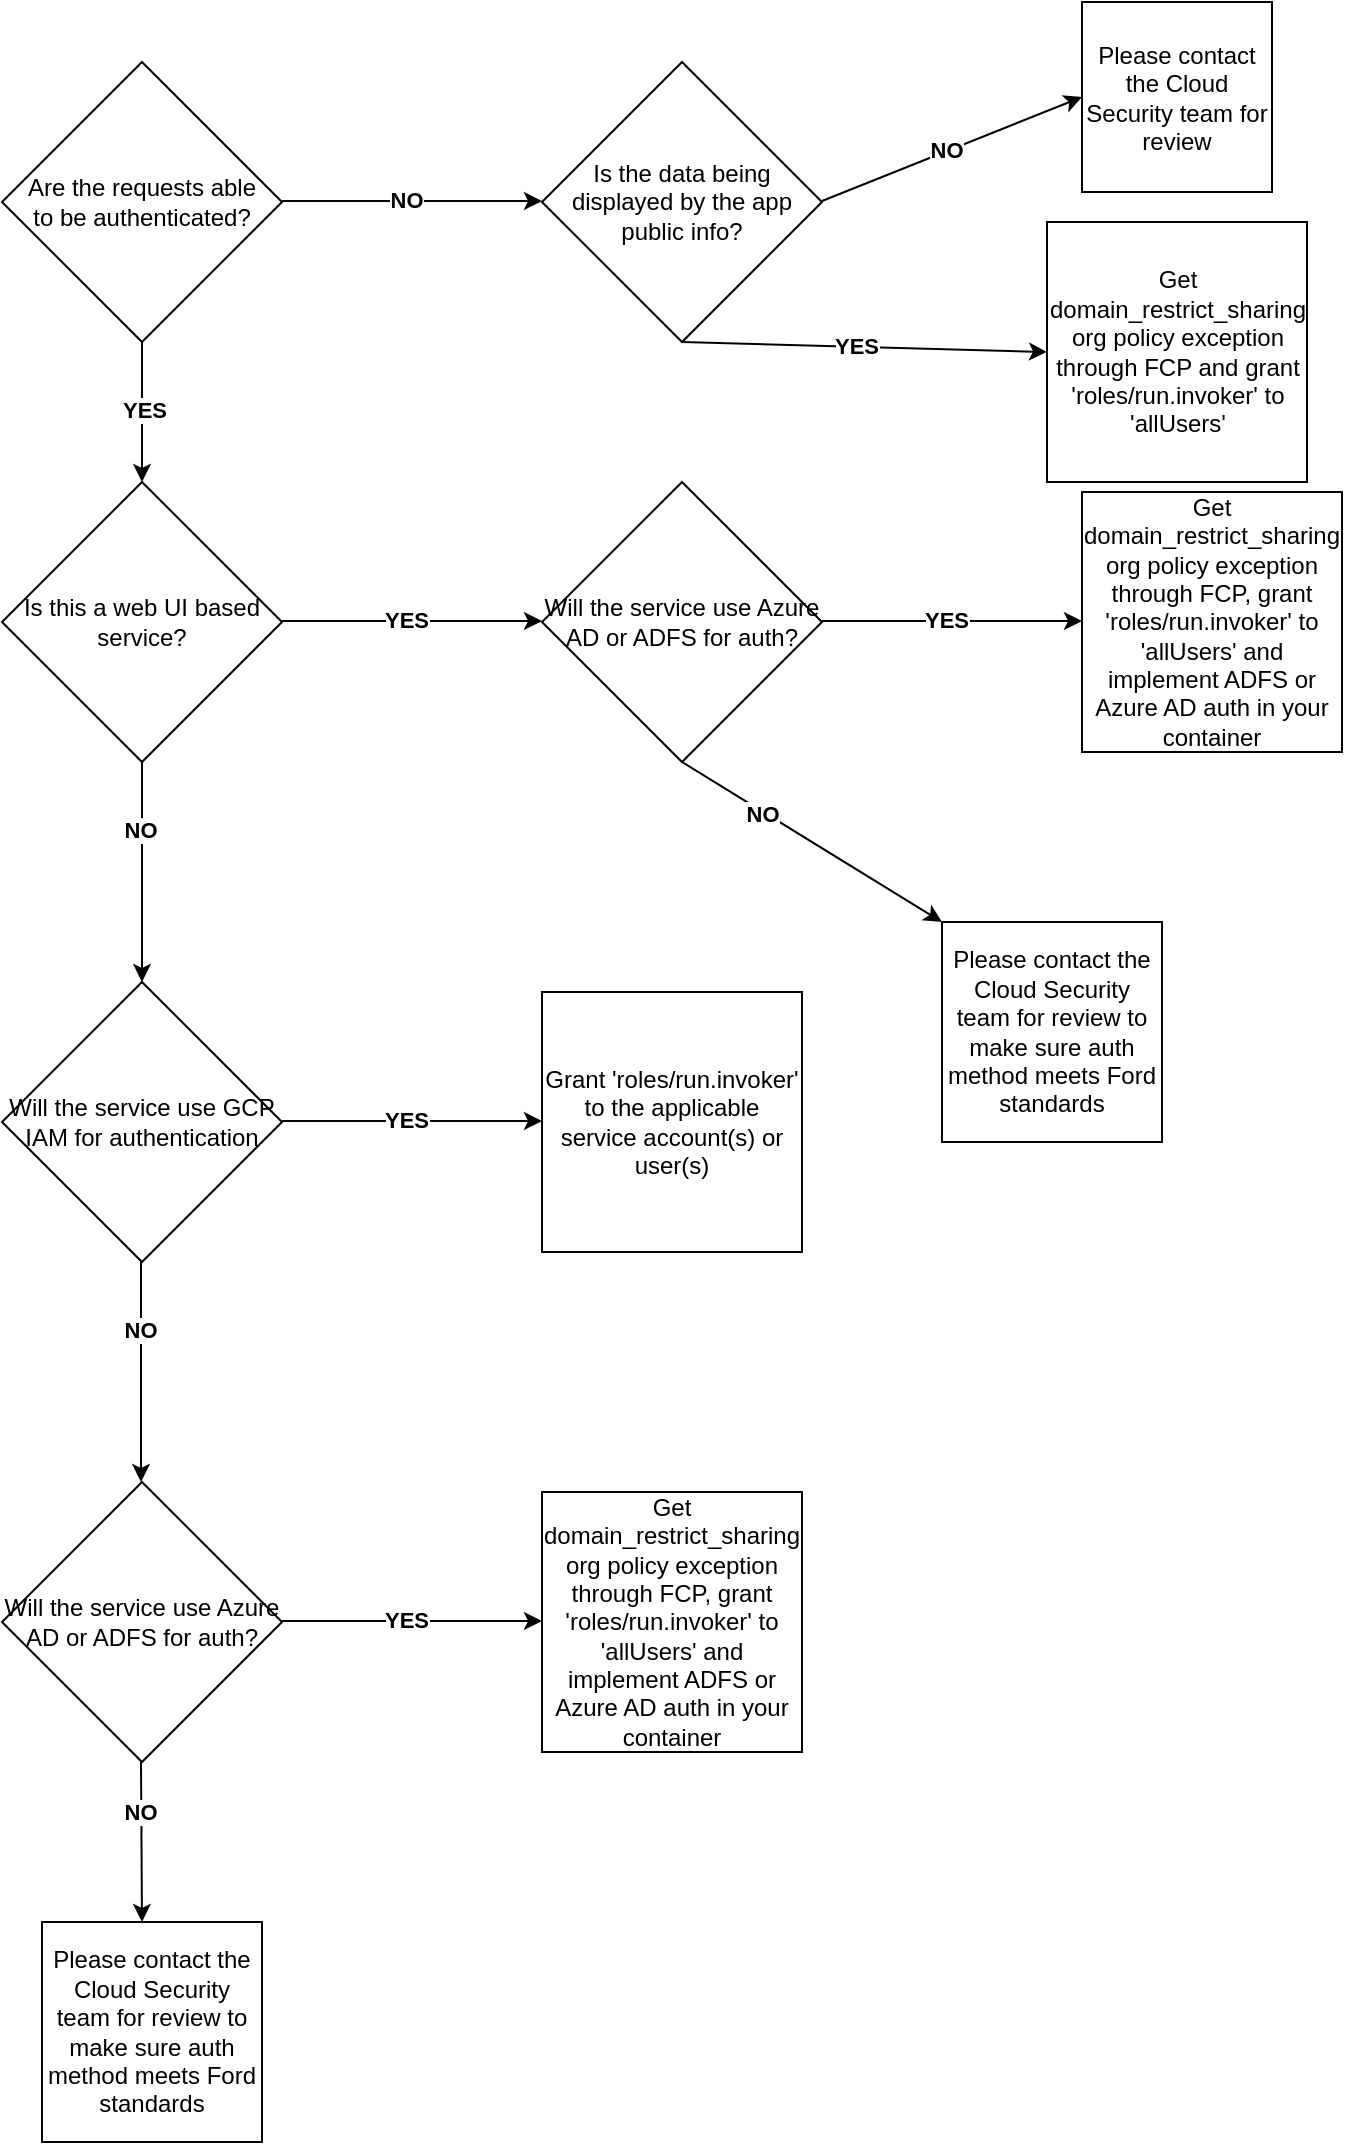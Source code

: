 <mxfile version="21.0.6" type="github">
  <diagram name="Page-1" id="AddEiYS7WW8PrMtlkH1x">
    <mxGraphModel dx="1434" dy="771" grid="1" gridSize="10" guides="1" tooltips="1" connect="1" arrows="1" fold="1" page="1" pageScale="1" pageWidth="850" pageHeight="1100" background="#ffffff" math="0" shadow="0">
      <root>
        <mxCell id="0" />
        <mxCell id="1" parent="0" />
        <mxCell id="sONLhSkbzb9_v6gaQ2Tb-1" value="Is this a web UI based service?" style="rhombus;whiteSpace=wrap;html=1;" parent="1" vertex="1">
          <mxGeometry x="90" y="260" width="140" height="140" as="geometry" />
        </mxCell>
        <mxCell id="sONLhSkbzb9_v6gaQ2Tb-2" value="" style="endArrow=classic;html=1;rounded=0;" parent="1" edge="1">
          <mxGeometry width="50" height="50" relative="1" as="geometry">
            <mxPoint x="230" y="329.5" as="sourcePoint" />
            <mxPoint x="360" y="329.5" as="targetPoint" />
          </mxGeometry>
        </mxCell>
        <mxCell id="sONLhSkbzb9_v6gaQ2Tb-6" value="YES" style="edgeLabel;html=1;align=center;verticalAlign=middle;resizable=0;points=[];fontStyle=1" parent="sONLhSkbzb9_v6gaQ2Tb-2" vertex="1" connectable="0">
          <mxGeometry x="-0.046" y="1" relative="1" as="geometry">
            <mxPoint as="offset" />
          </mxGeometry>
        </mxCell>
        <mxCell id="sONLhSkbzb9_v6gaQ2Tb-3" value="" style="endArrow=classic;html=1;rounded=0;exitX=0.5;exitY=1;exitDx=0;exitDy=0;" parent="1" source="sONLhSkbzb9_v6gaQ2Tb-1" edge="1">
          <mxGeometry width="50" height="50" relative="1" as="geometry">
            <mxPoint x="210" y="510" as="sourcePoint" />
            <mxPoint x="160" y="510" as="targetPoint" />
          </mxGeometry>
        </mxCell>
        <mxCell id="sONLhSkbzb9_v6gaQ2Tb-7" value="NO" style="edgeLabel;html=1;align=center;verticalAlign=middle;resizable=0;points=[];fontStyle=1" parent="sONLhSkbzb9_v6gaQ2Tb-3" vertex="1" connectable="0">
          <mxGeometry x="-0.38" y="-1" relative="1" as="geometry">
            <mxPoint as="offset" />
          </mxGeometry>
        </mxCell>
        <mxCell id="sONLhSkbzb9_v6gaQ2Tb-4" value="Get domain_restrict_sharing org policy exception through FCP, grant &#39;roles/run.invoker&#39; to &#39;allUsers&#39; and implement ADFS or Azure AD auth in your container" style="whiteSpace=wrap;html=1;aspect=fixed;" parent="1" vertex="1">
          <mxGeometry x="630" y="265" width="130" height="130" as="geometry" />
        </mxCell>
        <mxCell id="sONLhSkbzb9_v6gaQ2Tb-8" value="Are the requests able&lt;br&gt;to be authenticated?" style="rhombus;whiteSpace=wrap;html=1;" parent="1" vertex="1">
          <mxGeometry x="90" y="50" width="140" height="140" as="geometry" />
        </mxCell>
        <mxCell id="sONLhSkbzb9_v6gaQ2Tb-9" value="" style="endArrow=classic;html=1;rounded=0;" parent="1" edge="1">
          <mxGeometry width="50" height="50" relative="1" as="geometry">
            <mxPoint x="230" y="119.5" as="sourcePoint" />
            <mxPoint x="360" y="119.5" as="targetPoint" />
          </mxGeometry>
        </mxCell>
        <mxCell id="sONLhSkbzb9_v6gaQ2Tb-10" value="NO" style="edgeLabel;html=1;align=center;verticalAlign=middle;resizable=0;points=[];fontStyle=1" parent="sONLhSkbzb9_v6gaQ2Tb-9" vertex="1" connectable="0">
          <mxGeometry x="-0.046" y="1" relative="1" as="geometry">
            <mxPoint as="offset" />
          </mxGeometry>
        </mxCell>
        <mxCell id="sONLhSkbzb9_v6gaQ2Tb-11" value="" style="endArrow=classic;html=1;rounded=0;entryX=0.5;entryY=0;entryDx=0;entryDy=0;" parent="1" target="sONLhSkbzb9_v6gaQ2Tb-1" edge="1">
          <mxGeometry width="50" height="50" relative="1" as="geometry">
            <mxPoint x="160" y="190" as="sourcePoint" />
            <mxPoint x="290" y="190" as="targetPoint" />
          </mxGeometry>
        </mxCell>
        <mxCell id="sONLhSkbzb9_v6gaQ2Tb-12" value="YES" style="edgeLabel;html=1;align=center;verticalAlign=middle;resizable=0;points=[];fontStyle=1" parent="sONLhSkbzb9_v6gaQ2Tb-11" vertex="1" connectable="0">
          <mxGeometry x="-0.046" y="1" relative="1" as="geometry">
            <mxPoint as="offset" />
          </mxGeometry>
        </mxCell>
        <mxCell id="sONLhSkbzb9_v6gaQ2Tb-13" value="Please contact the Cloud Security team for review" style="whiteSpace=wrap;html=1;aspect=fixed;" parent="1" vertex="1">
          <mxGeometry x="630" y="20" width="95" height="95" as="geometry" />
        </mxCell>
        <mxCell id="sONLhSkbzb9_v6gaQ2Tb-14" value="Will the service use GCP IAM for authentication" style="rhombus;whiteSpace=wrap;html=1;" parent="1" vertex="1">
          <mxGeometry x="90" y="510" width="140" height="140" as="geometry" />
        </mxCell>
        <mxCell id="sONLhSkbzb9_v6gaQ2Tb-15" value="" style="endArrow=classic;html=1;rounded=0;" parent="1" edge="1">
          <mxGeometry width="50" height="50" relative="1" as="geometry">
            <mxPoint x="230" y="579.5" as="sourcePoint" />
            <mxPoint x="360" y="579.5" as="targetPoint" />
          </mxGeometry>
        </mxCell>
        <mxCell id="sONLhSkbzb9_v6gaQ2Tb-16" value="YES" style="edgeLabel;html=1;align=center;verticalAlign=middle;resizable=0;points=[];fontStyle=1" parent="sONLhSkbzb9_v6gaQ2Tb-15" vertex="1" connectable="0">
          <mxGeometry x="-0.046" y="1" relative="1" as="geometry">
            <mxPoint as="offset" />
          </mxGeometry>
        </mxCell>
        <mxCell id="sONLhSkbzb9_v6gaQ2Tb-17" value="Grant &#39;roles/run.invoker&#39; to the applicable service account(s) or user(s)" style="whiteSpace=wrap;html=1;aspect=fixed;" parent="1" vertex="1">
          <mxGeometry x="360" y="515" width="130" height="130" as="geometry" />
        </mxCell>
        <mxCell id="sONLhSkbzb9_v6gaQ2Tb-18" value="" style="endArrow=classic;html=1;rounded=0;exitX=0.5;exitY=1;exitDx=0;exitDy=0;" parent="1" edge="1">
          <mxGeometry width="50" height="50" relative="1" as="geometry">
            <mxPoint x="159.5" y="650" as="sourcePoint" />
            <mxPoint x="159.5" y="760" as="targetPoint" />
          </mxGeometry>
        </mxCell>
        <mxCell id="sONLhSkbzb9_v6gaQ2Tb-19" value="NO" style="edgeLabel;html=1;align=center;verticalAlign=middle;resizable=0;points=[];fontStyle=1" parent="sONLhSkbzb9_v6gaQ2Tb-18" vertex="1" connectable="0">
          <mxGeometry x="-0.38" y="-1" relative="1" as="geometry">
            <mxPoint as="offset" />
          </mxGeometry>
        </mxCell>
        <mxCell id="sONLhSkbzb9_v6gaQ2Tb-20" value="Will the service use Azure AD or ADFS for auth?" style="rhombus;whiteSpace=wrap;html=1;" parent="1" vertex="1">
          <mxGeometry x="90" y="760" width="140" height="140" as="geometry" />
        </mxCell>
        <mxCell id="sONLhSkbzb9_v6gaQ2Tb-21" value="" style="endArrow=classic;html=1;rounded=0;" parent="1" edge="1">
          <mxGeometry width="50" height="50" relative="1" as="geometry">
            <mxPoint x="230" y="829.5" as="sourcePoint" />
            <mxPoint x="360" y="829.5" as="targetPoint" />
          </mxGeometry>
        </mxCell>
        <mxCell id="sONLhSkbzb9_v6gaQ2Tb-22" value="YES" style="edgeLabel;html=1;align=center;verticalAlign=middle;resizable=0;points=[];fontStyle=1" parent="sONLhSkbzb9_v6gaQ2Tb-21" vertex="1" connectable="0">
          <mxGeometry x="-0.046" y="1" relative="1" as="geometry">
            <mxPoint as="offset" />
          </mxGeometry>
        </mxCell>
        <mxCell id="sONLhSkbzb9_v6gaQ2Tb-23" value="Get domain_restrict_sharing org policy exception through FCP, grant &#39;roles/run.invoker&#39; to &#39;allUsers&#39; and implement ADFS or Azure AD auth in your container" style="whiteSpace=wrap;html=1;aspect=fixed;" parent="1" vertex="1">
          <mxGeometry x="360" y="765" width="130" height="130" as="geometry" />
        </mxCell>
        <mxCell id="sONLhSkbzb9_v6gaQ2Tb-24" value="" style="endArrow=classic;html=1;rounded=0;exitX=0.5;exitY=1;exitDx=0;exitDy=0;" parent="1" edge="1">
          <mxGeometry width="50" height="50" relative="1" as="geometry">
            <mxPoint x="159.5" y="900" as="sourcePoint" />
            <mxPoint x="160" y="980" as="targetPoint" />
          </mxGeometry>
        </mxCell>
        <mxCell id="sONLhSkbzb9_v6gaQ2Tb-25" value="NO" style="edgeLabel;html=1;align=center;verticalAlign=middle;resizable=0;points=[];fontStyle=1" parent="sONLhSkbzb9_v6gaQ2Tb-24" vertex="1" connectable="0">
          <mxGeometry x="-0.38" y="-1" relative="1" as="geometry">
            <mxPoint as="offset" />
          </mxGeometry>
        </mxCell>
        <mxCell id="sONLhSkbzb9_v6gaQ2Tb-26" value="Will the service use Azure AD or ADFS for auth?" style="rhombus;whiteSpace=wrap;html=1;" parent="1" vertex="1">
          <mxGeometry x="360" y="260" width="140" height="140" as="geometry" />
        </mxCell>
        <mxCell id="sONLhSkbzb9_v6gaQ2Tb-27" value="" style="endArrow=classic;html=1;rounded=0;" parent="1" edge="1">
          <mxGeometry width="50" height="50" relative="1" as="geometry">
            <mxPoint x="500" y="329.5" as="sourcePoint" />
            <mxPoint x="630" y="329.5" as="targetPoint" />
          </mxGeometry>
        </mxCell>
        <mxCell id="sONLhSkbzb9_v6gaQ2Tb-28" value="YES" style="edgeLabel;html=1;align=center;verticalAlign=middle;resizable=0;points=[];fontStyle=1" parent="sONLhSkbzb9_v6gaQ2Tb-27" vertex="1" connectable="0">
          <mxGeometry x="-0.046" y="1" relative="1" as="geometry">
            <mxPoint as="offset" />
          </mxGeometry>
        </mxCell>
        <mxCell id="sONLhSkbzb9_v6gaQ2Tb-29" value="" style="endArrow=classic;html=1;rounded=0;exitX=0.5;exitY=1;exitDx=0;exitDy=0;" parent="1" source="sONLhSkbzb9_v6gaQ2Tb-26" edge="1">
          <mxGeometry width="50" height="50" relative="1" as="geometry">
            <mxPoint x="429.5" y="405" as="sourcePoint" />
            <mxPoint x="560" y="480" as="targetPoint" />
          </mxGeometry>
        </mxCell>
        <mxCell id="sONLhSkbzb9_v6gaQ2Tb-30" value="NO" style="edgeLabel;html=1;align=center;verticalAlign=middle;resizable=0;points=[];fontStyle=1" parent="sONLhSkbzb9_v6gaQ2Tb-29" vertex="1" connectable="0">
          <mxGeometry x="-0.38" y="-1" relative="1" as="geometry">
            <mxPoint as="offset" />
          </mxGeometry>
        </mxCell>
        <mxCell id="sONLhSkbzb9_v6gaQ2Tb-31" value="Please contact the Cloud Security team for review to make sure auth method meets Ford standards" style="whiteSpace=wrap;html=1;aspect=fixed;" parent="1" vertex="1">
          <mxGeometry x="560" y="480" width="110" height="110" as="geometry" />
        </mxCell>
        <mxCell id="sONLhSkbzb9_v6gaQ2Tb-32" value="Please contact the Cloud Security team for review to make sure auth method meets Ford standards" style="whiteSpace=wrap;html=1;aspect=fixed;" parent="1" vertex="1">
          <mxGeometry x="110" y="980" width="110" height="110" as="geometry" />
        </mxCell>
        <mxCell id="DT6BP1eHvIClyhgtIrdt-1" value="Is the data being displayed by the app public info?" style="rhombus;whiteSpace=wrap;html=1;" vertex="1" parent="1">
          <mxGeometry x="360" y="50" width="140" height="140" as="geometry" />
        </mxCell>
        <mxCell id="DT6BP1eHvIClyhgtIrdt-2" value="" style="endArrow=classic;html=1;rounded=0;entryX=0;entryY=0.5;entryDx=0;entryDy=0;" edge="1" parent="1" target="sONLhSkbzb9_v6gaQ2Tb-13">
          <mxGeometry width="50" height="50" relative="1" as="geometry">
            <mxPoint x="500" y="119.5" as="sourcePoint" />
            <mxPoint x="630" y="119.5" as="targetPoint" />
          </mxGeometry>
        </mxCell>
        <mxCell id="DT6BP1eHvIClyhgtIrdt-3" value="NO" style="edgeLabel;html=1;align=center;verticalAlign=middle;resizable=0;points=[];fontStyle=1" vertex="1" connectable="0" parent="DT6BP1eHvIClyhgtIrdt-2">
          <mxGeometry x="-0.046" y="1" relative="1" as="geometry">
            <mxPoint as="offset" />
          </mxGeometry>
        </mxCell>
        <mxCell id="DT6BP1eHvIClyhgtIrdt-4" value="" style="endArrow=classic;html=1;rounded=0;entryX=0;entryY=0.5;entryDx=0;entryDy=0;" edge="1" parent="1" target="DT6BP1eHvIClyhgtIrdt-7">
          <mxGeometry width="50" height="50" relative="1" as="geometry">
            <mxPoint x="430" y="190" as="sourcePoint" />
            <mxPoint x="600" y="200" as="targetPoint" />
          </mxGeometry>
        </mxCell>
        <mxCell id="DT6BP1eHvIClyhgtIrdt-5" value="YES" style="edgeLabel;html=1;align=center;verticalAlign=middle;resizable=0;points=[];fontStyle=1" vertex="1" connectable="0" parent="DT6BP1eHvIClyhgtIrdt-4">
          <mxGeometry x="-0.046" y="1" relative="1" as="geometry">
            <mxPoint as="offset" />
          </mxGeometry>
        </mxCell>
        <mxCell id="DT6BP1eHvIClyhgtIrdt-7" value="Get domain_restrict_sharing org policy exception through FCP and grant &#39;roles/run.invoker&#39; to &#39;allUsers&#39;" style="whiteSpace=wrap;html=1;aspect=fixed;" vertex="1" parent="1">
          <mxGeometry x="612.5" y="130" width="130" height="130" as="geometry" />
        </mxCell>
      </root>
    </mxGraphModel>
  </diagram>
</mxfile>
